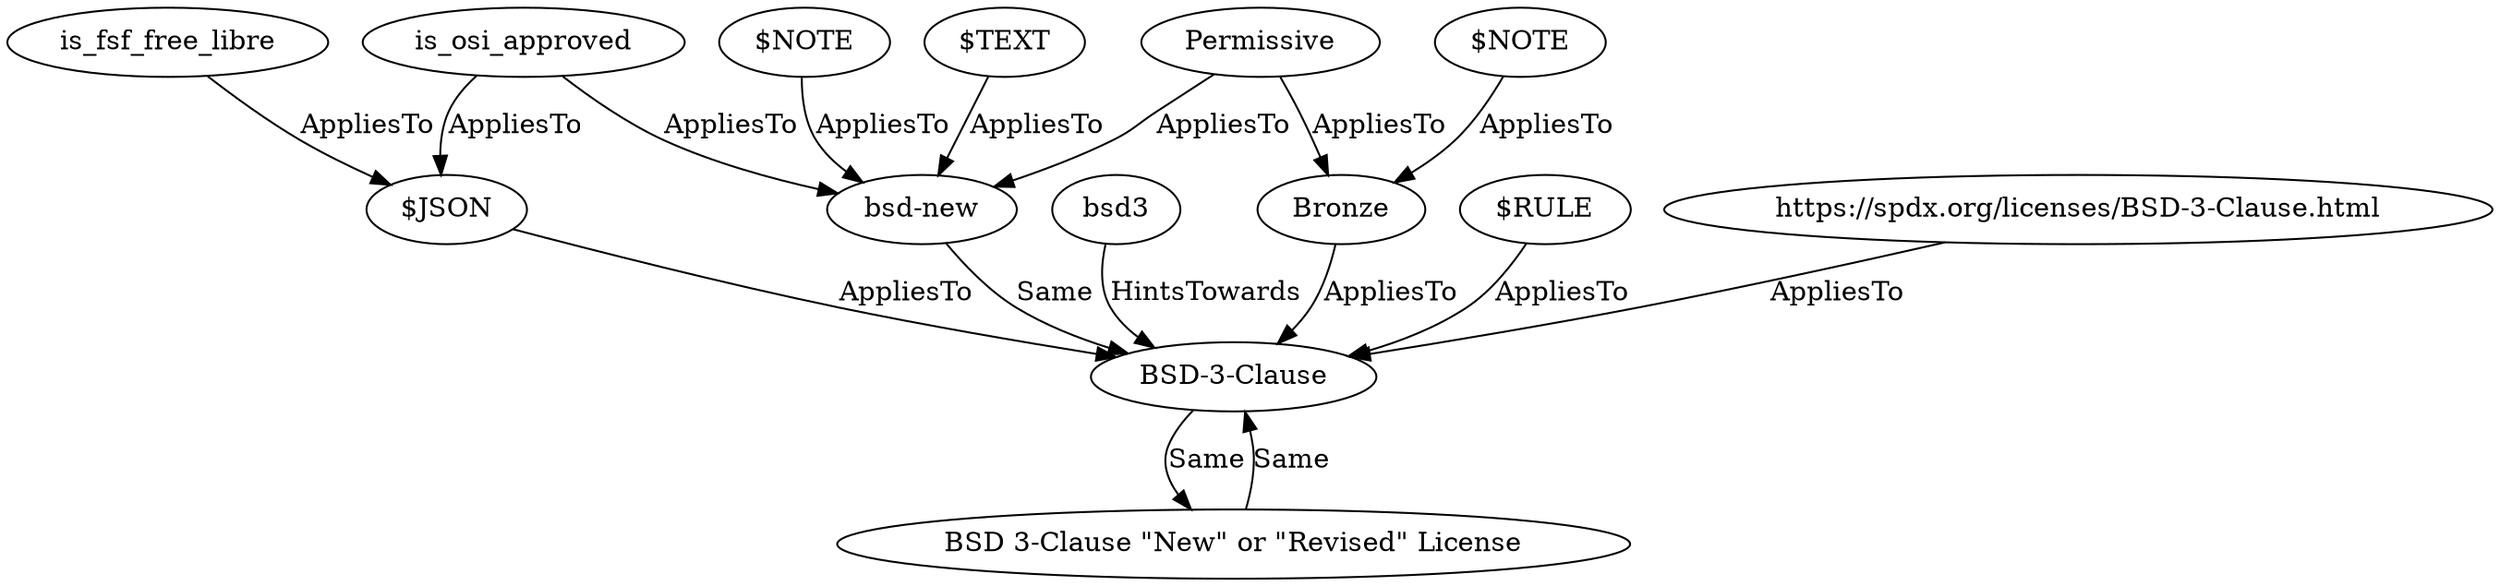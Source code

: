 digraph {
    3 [ label = "is_osi_approved" ]
    13 [ label = "is_fsf_free_libre" ]
    140 [ label = "BSD-3-Clause" ]
    141 [ label = "BSD 3-Clause \"New\" or \"Revised\" License" ]
    142 [ label = "$JSON" ]
    1516 [ label = "bsd3" ]
    1540 [ label = "Permissive" ]
    1614 [ label = "$NOTE" ]
    2511 [ label = "bsd-new" ]
    2512 [ label = "$TEXT" ]
    9506 [ label = "$RULE" ]
    9703 [ label = "https://spdx.org/licenses/BSD-3-Clause.html" ]
    9791 [ label = "Bronze" ]
    9792 [ label = "$NOTE" ]
    141 -> 140 [ label = "Same" ]
    142 -> 140 [ label = "AppliesTo" ]
    13 -> 142 [ label = "AppliesTo" ]
    3 -> 142 [ label = "AppliesTo" ]
    1516 -> 140 [ label = "HintsTowards" ]
    2511 -> 140 [ label = "Same" ]
    1540 -> 2511 [ label = "AppliesTo" ]
    2512 -> 2511 [ label = "AppliesTo" ]
    3 -> 2511 [ label = "AppliesTo" ]
    1614 -> 2511 [ label = "AppliesTo" ]
    9506 -> 140 [ label = "AppliesTo" ]
    140 -> 141 [ label = "Same" ]
    9703 -> 140 [ label = "AppliesTo" ]
    9791 -> 140 [ label = "AppliesTo" ]
    9792 -> 9791 [ label = "AppliesTo" ]
    1540 -> 9791 [ label = "AppliesTo" ]
}

